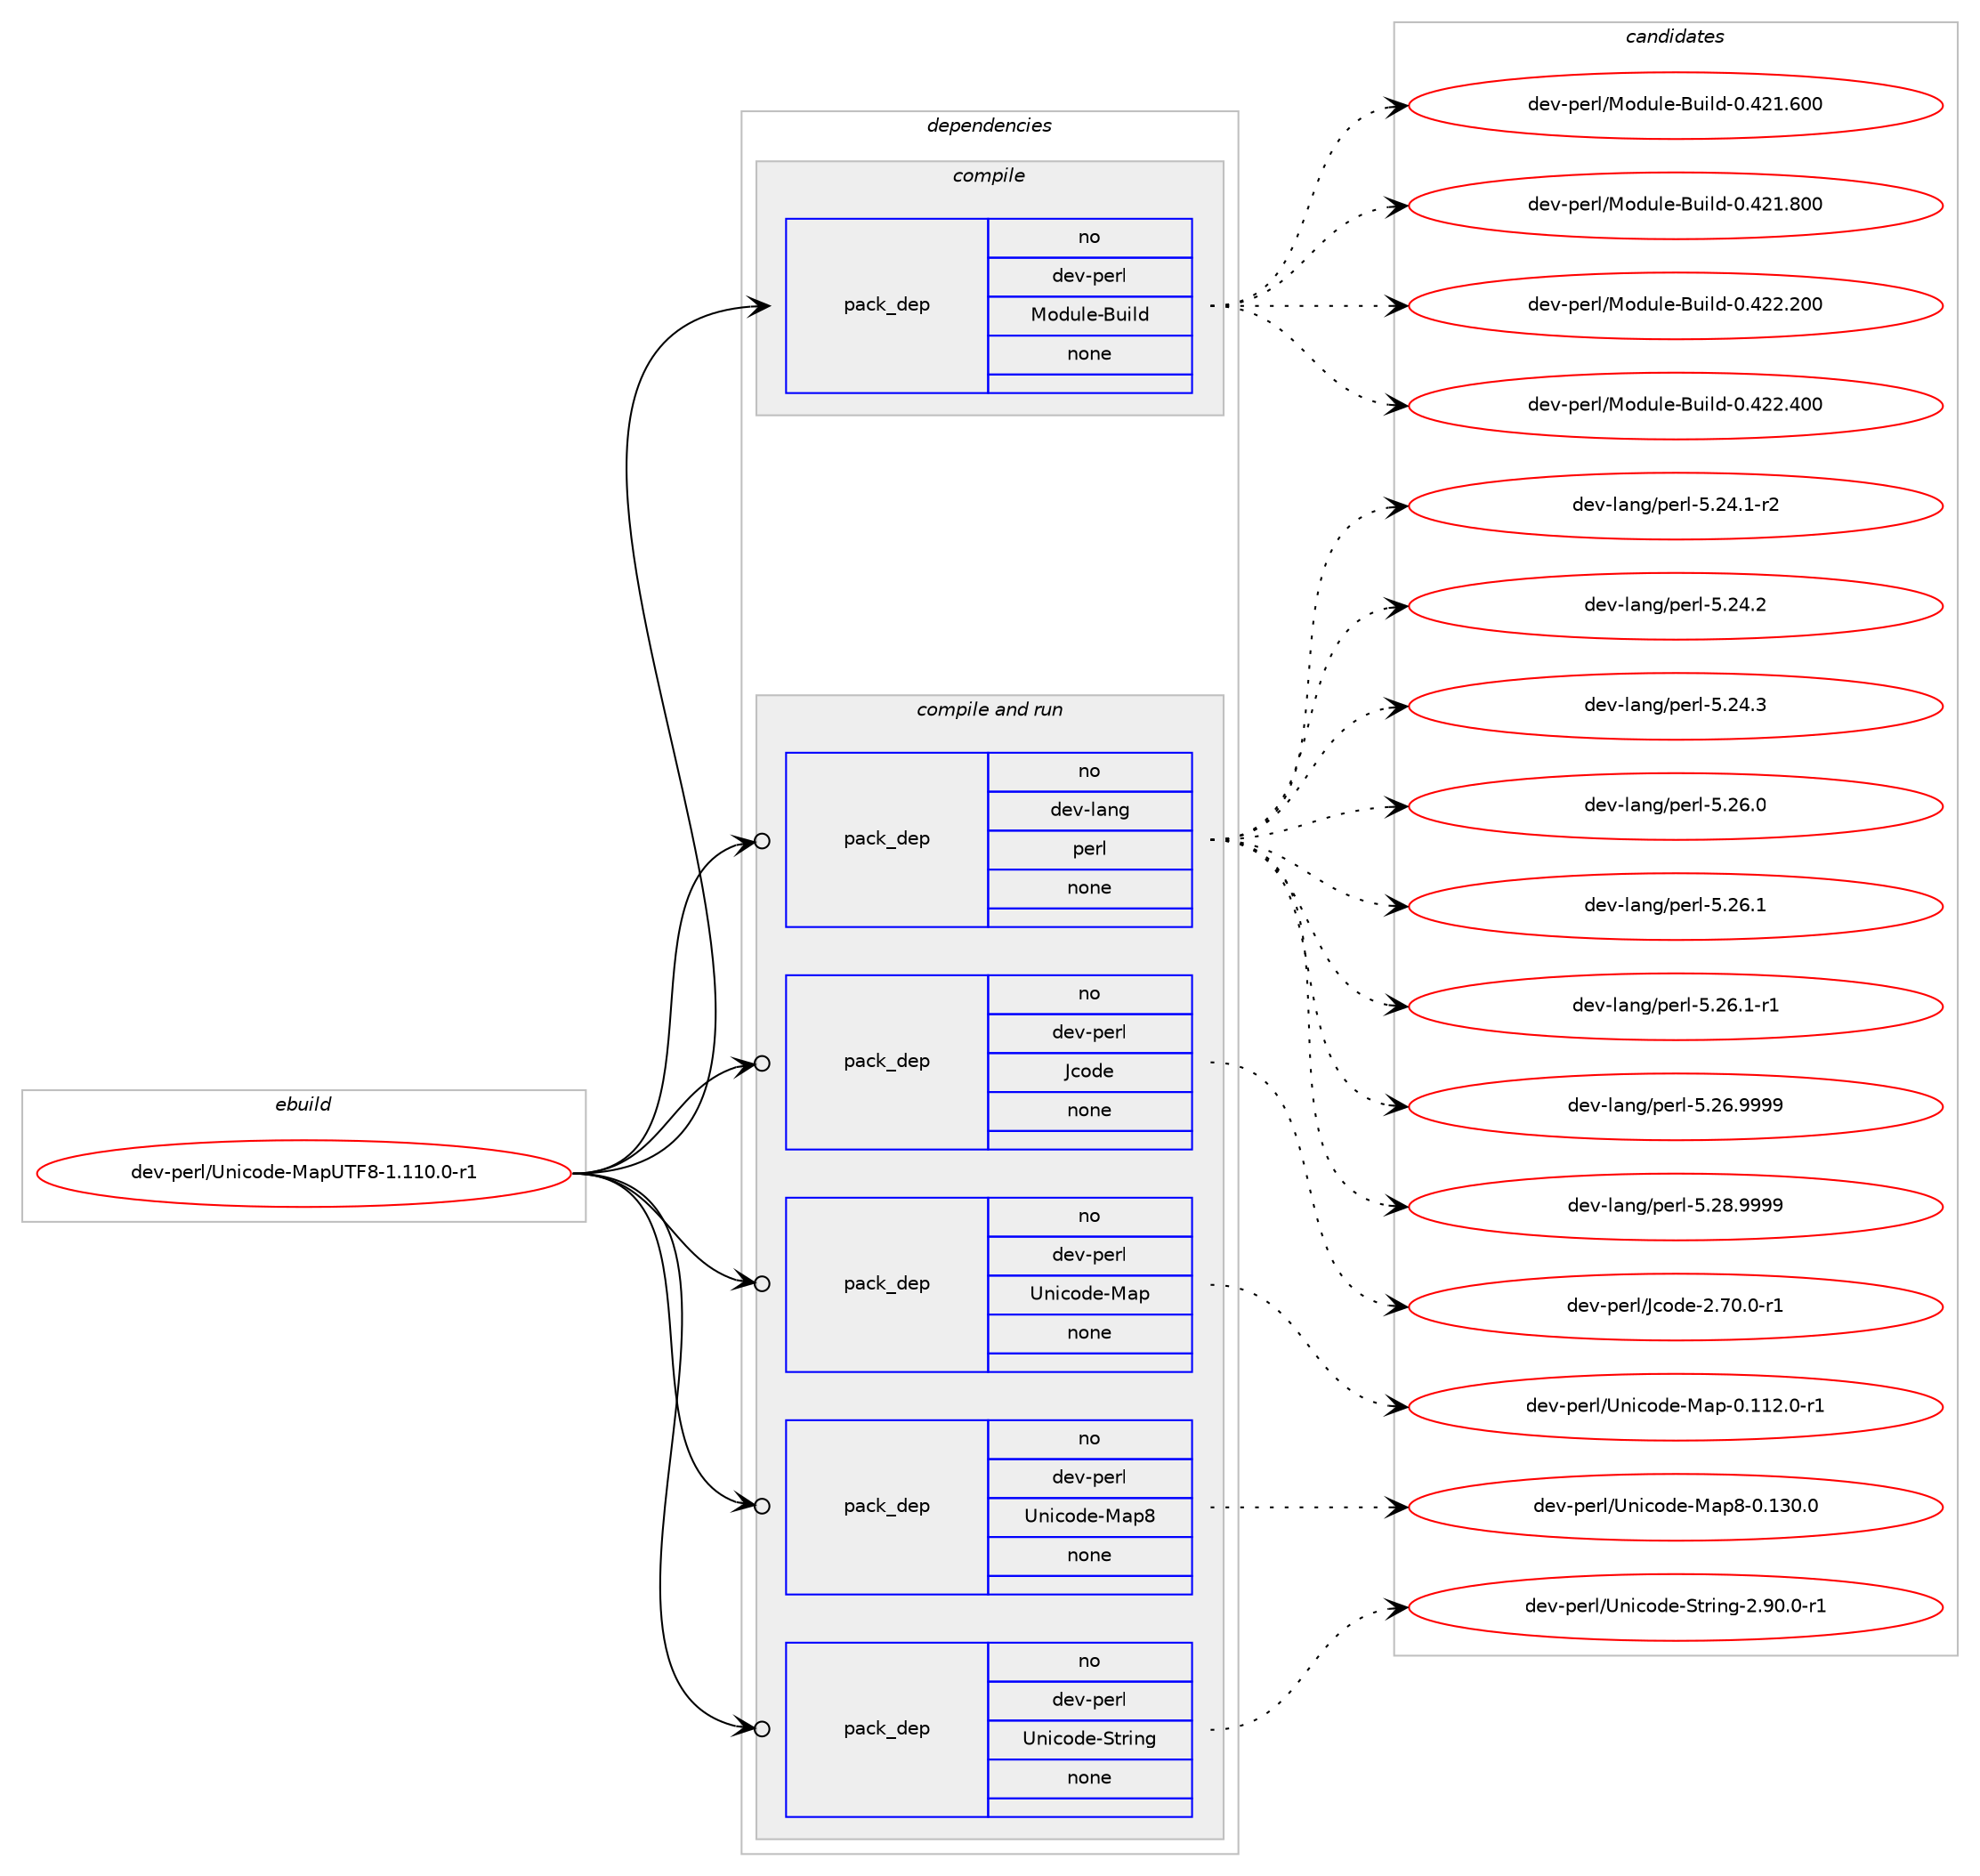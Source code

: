 digraph prolog {

# *************
# Graph options
# *************

newrank=true;
concentrate=true;
compound=true;
graph [rankdir=LR,fontname=Helvetica,fontsize=10,ranksep=1.5];#, ranksep=2.5, nodesep=0.2];
edge  [arrowhead=vee];
node  [fontname=Helvetica,fontsize=10];

# **********
# The ebuild
# **********

subgraph cluster_leftcol {
color=gray;
rank=same;
label=<<i>ebuild</i>>;
id [label="dev-perl/Unicode-MapUTF8-1.110.0-r1", color=red, width=4, href="../dev-perl/Unicode-MapUTF8-1.110.0-r1.svg"];
}

# ****************
# The dependencies
# ****************

subgraph cluster_midcol {
color=gray;
label=<<i>dependencies</i>>;
subgraph cluster_compile {
fillcolor="#eeeeee";
style=filled;
label=<<i>compile</i>>;
subgraph pack108436 {
dependency140335 [label=<<TABLE BORDER="0" CELLBORDER="1" CELLSPACING="0" CELLPADDING="4" WIDTH="220"><TR><TD ROWSPAN="6" CELLPADDING="30">pack_dep</TD></TR><TR><TD WIDTH="110">no</TD></TR><TR><TD>dev-perl</TD></TR><TR><TD>Module-Build</TD></TR><TR><TD>none</TD></TR><TR><TD></TD></TR></TABLE>>, shape=none, color=blue];
}
id:e -> dependency140335:w [weight=20,style="solid",arrowhead="vee"];
}
subgraph cluster_compileandrun {
fillcolor="#eeeeee";
style=filled;
label=<<i>compile and run</i>>;
subgraph pack108437 {
dependency140336 [label=<<TABLE BORDER="0" CELLBORDER="1" CELLSPACING="0" CELLPADDING="4" WIDTH="220"><TR><TD ROWSPAN="6" CELLPADDING="30">pack_dep</TD></TR><TR><TD WIDTH="110">no</TD></TR><TR><TD>dev-lang</TD></TR><TR><TD>perl</TD></TR><TR><TD>none</TD></TR><TR><TD></TD></TR></TABLE>>, shape=none, color=blue];
}
id:e -> dependency140336:w [weight=20,style="solid",arrowhead="odotvee"];
subgraph pack108438 {
dependency140337 [label=<<TABLE BORDER="0" CELLBORDER="1" CELLSPACING="0" CELLPADDING="4" WIDTH="220"><TR><TD ROWSPAN="6" CELLPADDING="30">pack_dep</TD></TR><TR><TD WIDTH="110">no</TD></TR><TR><TD>dev-perl</TD></TR><TR><TD>Jcode</TD></TR><TR><TD>none</TD></TR><TR><TD></TD></TR></TABLE>>, shape=none, color=blue];
}
id:e -> dependency140337:w [weight=20,style="solid",arrowhead="odotvee"];
subgraph pack108439 {
dependency140338 [label=<<TABLE BORDER="0" CELLBORDER="1" CELLSPACING="0" CELLPADDING="4" WIDTH="220"><TR><TD ROWSPAN="6" CELLPADDING="30">pack_dep</TD></TR><TR><TD WIDTH="110">no</TD></TR><TR><TD>dev-perl</TD></TR><TR><TD>Unicode-Map</TD></TR><TR><TD>none</TD></TR><TR><TD></TD></TR></TABLE>>, shape=none, color=blue];
}
id:e -> dependency140338:w [weight=20,style="solid",arrowhead="odotvee"];
subgraph pack108440 {
dependency140339 [label=<<TABLE BORDER="0" CELLBORDER="1" CELLSPACING="0" CELLPADDING="4" WIDTH="220"><TR><TD ROWSPAN="6" CELLPADDING="30">pack_dep</TD></TR><TR><TD WIDTH="110">no</TD></TR><TR><TD>dev-perl</TD></TR><TR><TD>Unicode-Map8</TD></TR><TR><TD>none</TD></TR><TR><TD></TD></TR></TABLE>>, shape=none, color=blue];
}
id:e -> dependency140339:w [weight=20,style="solid",arrowhead="odotvee"];
subgraph pack108441 {
dependency140340 [label=<<TABLE BORDER="0" CELLBORDER="1" CELLSPACING="0" CELLPADDING="4" WIDTH="220"><TR><TD ROWSPAN="6" CELLPADDING="30">pack_dep</TD></TR><TR><TD WIDTH="110">no</TD></TR><TR><TD>dev-perl</TD></TR><TR><TD>Unicode-String</TD></TR><TR><TD>none</TD></TR><TR><TD></TD></TR></TABLE>>, shape=none, color=blue];
}
id:e -> dependency140340:w [weight=20,style="solid",arrowhead="odotvee"];
}
subgraph cluster_run {
fillcolor="#eeeeee";
style=filled;
label=<<i>run</i>>;
}
}

# **************
# The candidates
# **************

subgraph cluster_choices {
rank=same;
color=gray;
label=<<i>candidates</i>>;

subgraph choice108436 {
color=black;
nodesep=1;
choice100101118451121011141084777111100117108101456611710510810045484652504946544848 [label="dev-perl/Module-Build-0.421.600", color=red, width=4,href="../dev-perl/Module-Build-0.421.600.svg"];
choice100101118451121011141084777111100117108101456611710510810045484652504946564848 [label="dev-perl/Module-Build-0.421.800", color=red, width=4,href="../dev-perl/Module-Build-0.421.800.svg"];
choice100101118451121011141084777111100117108101456611710510810045484652505046504848 [label="dev-perl/Module-Build-0.422.200", color=red, width=4,href="../dev-perl/Module-Build-0.422.200.svg"];
choice100101118451121011141084777111100117108101456611710510810045484652505046524848 [label="dev-perl/Module-Build-0.422.400", color=red, width=4,href="../dev-perl/Module-Build-0.422.400.svg"];
dependency140335:e -> choice100101118451121011141084777111100117108101456611710510810045484652504946544848:w [style=dotted,weight="100"];
dependency140335:e -> choice100101118451121011141084777111100117108101456611710510810045484652504946564848:w [style=dotted,weight="100"];
dependency140335:e -> choice100101118451121011141084777111100117108101456611710510810045484652505046504848:w [style=dotted,weight="100"];
dependency140335:e -> choice100101118451121011141084777111100117108101456611710510810045484652505046524848:w [style=dotted,weight="100"];
}
subgraph choice108437 {
color=black;
nodesep=1;
choice100101118451089711010347112101114108455346505246494511450 [label="dev-lang/perl-5.24.1-r2", color=red, width=4,href="../dev-lang/perl-5.24.1-r2.svg"];
choice10010111845108971101034711210111410845534650524650 [label="dev-lang/perl-5.24.2", color=red, width=4,href="../dev-lang/perl-5.24.2.svg"];
choice10010111845108971101034711210111410845534650524651 [label="dev-lang/perl-5.24.3", color=red, width=4,href="../dev-lang/perl-5.24.3.svg"];
choice10010111845108971101034711210111410845534650544648 [label="dev-lang/perl-5.26.0", color=red, width=4,href="../dev-lang/perl-5.26.0.svg"];
choice10010111845108971101034711210111410845534650544649 [label="dev-lang/perl-5.26.1", color=red, width=4,href="../dev-lang/perl-5.26.1.svg"];
choice100101118451089711010347112101114108455346505446494511449 [label="dev-lang/perl-5.26.1-r1", color=red, width=4,href="../dev-lang/perl-5.26.1-r1.svg"];
choice10010111845108971101034711210111410845534650544657575757 [label="dev-lang/perl-5.26.9999", color=red, width=4,href="../dev-lang/perl-5.26.9999.svg"];
choice10010111845108971101034711210111410845534650564657575757 [label="dev-lang/perl-5.28.9999", color=red, width=4,href="../dev-lang/perl-5.28.9999.svg"];
dependency140336:e -> choice100101118451089711010347112101114108455346505246494511450:w [style=dotted,weight="100"];
dependency140336:e -> choice10010111845108971101034711210111410845534650524650:w [style=dotted,weight="100"];
dependency140336:e -> choice10010111845108971101034711210111410845534650524651:w [style=dotted,weight="100"];
dependency140336:e -> choice10010111845108971101034711210111410845534650544648:w [style=dotted,weight="100"];
dependency140336:e -> choice10010111845108971101034711210111410845534650544649:w [style=dotted,weight="100"];
dependency140336:e -> choice100101118451089711010347112101114108455346505446494511449:w [style=dotted,weight="100"];
dependency140336:e -> choice10010111845108971101034711210111410845534650544657575757:w [style=dotted,weight="100"];
dependency140336:e -> choice10010111845108971101034711210111410845534650564657575757:w [style=dotted,weight="100"];
}
subgraph choice108438 {
color=black;
nodesep=1;
choice10010111845112101114108477499111100101455046554846484511449 [label="dev-perl/Jcode-2.70.0-r1", color=red, width=4,href="../dev-perl/Jcode-2.70.0-r1.svg"];
dependency140337:e -> choice10010111845112101114108477499111100101455046554846484511449:w [style=dotted,weight="100"];
}
subgraph choice108439 {
color=black;
nodesep=1;
choice1001011184511210111410847851101059911110010145779711245484649495046484511449 [label="dev-perl/Unicode-Map-0.112.0-r1", color=red, width=4,href="../dev-perl/Unicode-Map-0.112.0-r1.svg"];
dependency140338:e -> choice1001011184511210111410847851101059911110010145779711245484649495046484511449:w [style=dotted,weight="100"];
}
subgraph choice108440 {
color=black;
nodesep=1;
choice10010111845112101114108478511010599111100101457797112564548464951484648 [label="dev-perl/Unicode-Map8-0.130.0", color=red, width=4,href="../dev-perl/Unicode-Map8-0.130.0.svg"];
dependency140339:e -> choice10010111845112101114108478511010599111100101457797112564548464951484648:w [style=dotted,weight="100"];
}
subgraph choice108441 {
color=black;
nodesep=1;
choice100101118451121011141084785110105991111001014583116114105110103455046574846484511449 [label="dev-perl/Unicode-String-2.90.0-r1", color=red, width=4,href="../dev-perl/Unicode-String-2.90.0-r1.svg"];
dependency140340:e -> choice100101118451121011141084785110105991111001014583116114105110103455046574846484511449:w [style=dotted,weight="100"];
}
}

}
